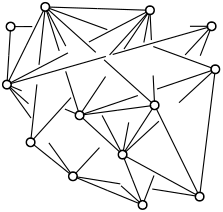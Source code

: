 <?xml version="1.0"?>
<!DOCTYPE ipe SYSTEM "ipe.dtd">
<ipe version="70206" creator="Ipe 7.2.7">
<info created="D:20120605161750" modified="D:20180304223819"/>
<ipestyle name="basic">
<symbol name="arrow/arc(spx)">
<path stroke="sym-stroke" fill="sym-stroke" pen="sym-pen">
0 0 m
-1 0.333 l
-1 -0.333 l
h
</path>
</symbol>
<symbol name="arrow/farc(spx)">
<path stroke="sym-stroke" fill="white" pen="sym-pen">
0 0 m
-1 0.333 l
-1 -0.333 l
h
</path>
</symbol>
<symbol name="mark/circle(sx)" transformations="translations">
<path fill="sym-stroke">
0.6 0 0 0.6 0 0 e
0.4 0 0 0.4 0 0 e
</path>
</symbol>
<symbol name="mark/disk(sx)" transformations="translations">
<path fill="sym-stroke">
0.6 0 0 0.6 0 0 e
</path>
</symbol>
<symbol name="mark/fdisk(sfx)" transformations="translations">
<group>
<path fill="sym-stroke" fillrule="eofill">
0.6 0 0 0.6 0 0 e
0.4 0 0 0.4 0 0 e
</path>
<path fill="sym-fill">
0.4 0 0 0.4 0 0 e
</path>
</group>
</symbol>
<symbol name="mark/box(sx)" transformations="translations">
<path fill="sym-stroke" fillrule="eofill">
-0.6 -0.6 m
0.6 -0.6 l
0.6 0.6 l
-0.6 0.6 l
h
-0.4 -0.4 m
0.4 -0.4 l
0.4 0.4 l
-0.4 0.4 l
h
</path>
</symbol>
<symbol name="mark/square(sx)" transformations="translations">
<path fill="sym-stroke">
-0.6 -0.6 m
0.6 -0.6 l
0.6 0.6 l
-0.6 0.6 l
h
</path>
</symbol>
<symbol name="mark/fsquare(sfx)" transformations="translations">
<group>
<path fill="sym-stroke" fillrule="eofill">
-0.6 -0.6 m
0.6 -0.6 l
0.6 0.6 l
-0.6 0.6 l
h
-0.4 -0.4 m
0.4 -0.4 l
0.4 0.4 l
-0.4 0.4 l
h
</path>
<path fill="sym-fill">
-0.4 -0.4 m
0.4 -0.4 l
0.4 0.4 l
-0.4 0.4 l
h
</path>
</group>
</symbol>
<symbol name="mark/cross(sx)" transformations="translations">
<group>
<path fill="sym-stroke">
-0.43 -0.57 m
0.57 0.43 l
0.43 0.57 l
-0.57 -0.43 l
h
</path>
<path fill="sym-stroke">
-0.43 0.57 m
0.57 -0.43 l
0.43 -0.57 l
-0.57 0.43 l
h
</path>
</group>
</symbol>
<symbol name="arrow/fnormal(spx)">
<path stroke="sym-stroke" fill="white" pen="sym-pen">
0 0 m
-1 0.333 l
-1 -0.333 l
h
</path>
</symbol>
<symbol name="arrow/pointed(spx)">
<path stroke="sym-stroke" fill="sym-stroke" pen="sym-pen">
0 0 m
-1 0.333 l
-0.8 0 l
-1 -0.333 l
h
</path>
</symbol>
<symbol name="arrow/fpointed(spx)">
<path stroke="sym-stroke" fill="white" pen="sym-pen">
0 0 m
-1 0.333 l
-0.8 0 l
-1 -0.333 l
h
</path>
</symbol>
<symbol name="arrow/linear(spx)">
<path stroke="sym-stroke" pen="sym-pen">
-1 0.333 m
0 0 l
-1 -0.333 l
</path>
</symbol>
<symbol name="arrow/fdouble(spx)">
<path stroke="sym-stroke" fill="white" pen="sym-pen">
0 0 m
-1 0.333 l
-1 -0.333 l
h
-1 0 m
-2 0.333 l
-2 -0.333 l
h
</path>
</symbol>
<symbol name="arrow/double(spx)">
<path stroke="sym-stroke" fill="sym-stroke" pen="sym-pen">
0 0 m
-1 0.333 l
-1 -0.333 l
h
-1 0 m
-2 0.333 l
-2 -0.333 l
h
</path>
</symbol>
<pen name="heavier" value="0.8"/>
<pen name="fat" value="1.2"/>
<pen name="ultrafat" value="2"/>
<symbolsize name="large" value="5"/>
<symbolsize name="small" value="2"/>
<symbolsize name="tiny" value="1.1"/>
<arrowsize name="large" value="10"/>
<arrowsize name="small" value="5"/>
<arrowsize name="tiny" value="3"/>
<color name="red" value="1 0 0"/>
<color name="green" value="0 1 0"/>
<color name="blue" value="0 0 1"/>
<color name="yellow" value="1 1 0"/>
<color name="orange" value="1 0.647 0"/>
<color name="gold" value="1 0.843 0"/>
<color name="purple" value="0.627 0.125 0.941"/>
<color name="gray" value="0.745"/>
<color name="brown" value="0.647 0.165 0.165"/>
<color name="navy" value="0 0 0.502"/>
<color name="pink" value="1 0.753 0.796"/>
<color name="seagreen" value="0.18 0.545 0.341"/>
<color name="turquoise" value="0.251 0.878 0.816"/>
<color name="violet" value="0.933 0.51 0.933"/>
<color name="darkblue" value="0 0 0.545"/>
<color name="darkcyan" value="0 0.545 0.545"/>
<color name="darkgray" value="0.663"/>
<color name="darkgreen" value="0 0.392 0"/>
<color name="darkmagenta" value="0.545 0 0.545"/>
<color name="darkorange" value="1 0.549 0"/>
<color name="darkred" value="0.545 0 0"/>
<color name="lightblue" value="0.678 0.847 0.902"/>
<color name="lightcyan" value="0.878 1 1"/>
<color name="lightgray" value="0.827"/>
<color name="lightgreen" value="0.565 0.933 0.565"/>
<color name="lightyellow" value="1 1 0.878"/>
<dashstyle name="dashed" value="[4] 0"/>
<dashstyle name="dotted" value="[1 3] 0"/>
<dashstyle name="dash dotted" value="[4 2 1 2] 0"/>
<dashstyle name="dash dot dotted" value="[4 2 1 2 1 2] 0"/>
<textsize name="large" value="\large"/>
<textsize name="Large" value="\Large"/>
<textsize name="LARGE" value="\LARGE"/>
<textsize name="huge" value="\huge"/>
<textsize name="Huge" value="\Huge"/>
<textsize name="small" value="\small"/>
<textsize name="footnote" value="\footnotesize"/>
<textsize name="tiny" value="\tiny"/>
<textstyle name="center" begin="\begin{center}" end="\end{center}"/>
<textstyle name="itemize" begin="\begin{itemize}" end="\end{itemize}"/>
<textstyle name="item" begin="\begin{itemize}\item{}" end="\end{itemize}"/>
<gridsize name="4 pts" value="4"/>
<gridsize name="8 pts (~3 mm)" value="8"/>
<gridsize name="16 pts (~6 mm)" value="16"/>
<gridsize name="32 pts (~12 mm)" value="32"/>
<gridsize name="10 pts (~3.5 mm)" value="10"/>
<gridsize name="20 pts (~7 mm)" value="20"/>
<gridsize name="14 pts (~5 mm)" value="14"/>
<gridsize name="28 pts (~10 mm)" value="28"/>
<gridsize name="56 pts (~20 mm)" value="56"/>
<anglesize name="90 deg" value="90"/>
<anglesize name="60 deg" value="60"/>
<anglesize name="45 deg" value="45"/>
<anglesize name="30 deg" value="30"/>
<anglesize name="22.5 deg" value="22.5"/>
<tiling name="falling" angle="-60" step="4" width="1"/>
<tiling name="rising" angle="30" step="4" width="1"/>
</ipestyle>
<page>
<layer name="alpha"/>
<view layers="alpha" active="alpha"/>
<path layer="alpha" matrix="1.2 0 0 1.2 -9.77 -12.5" stroke="black">
29.1 92.2 m
44.8 91.7 l
</path>
<path matrix="1.2 0 0 1.2 -9.77 -12.5" stroke="black">
44.8 91.7 m
60.5 91.2 l
</path>
<path matrix="1.2 0 0 1.2 -9.77 -12.5" stroke="black">
18.7 86.3 m
25.1941 86.3108 l
</path>
<path matrix="1.2 0 0 1.2 -9.77 -12.5" stroke="black">
72.5059 86.3892 m
79 86.4 l
</path>
<path matrix="1.2 0 0 1.2 -9.77 -12.5" stroke="black">
61.9 62.7 m
57.1 55.3 l
</path>
<path matrix="1.2 0 0 1.2 -9.77 -12.5" stroke="black">
57.1 55.3 m
52.3 47.9 l
</path>
<path matrix="1.2 0 0 1.2 -9.77 -12.5" stroke="black">
52.3 47.9 m
45.85 53.8 l
</path>
<path matrix="1.2 0 0 1.2 -9.77 -12.5" stroke="black">
45.85 53.8 m
39.4 59.7 l
</path>
<path matrix="1.2 0 0 1.2 -9.77 -12.5" stroke="black">
39.4 59.7 m
50.65 61.2 l
</path>
<path matrix="1.2 0 0 1.2 -9.77 -12.5" stroke="black">
50.65 61.2 m
61.9 62.7 l
</path>
<path matrix="1.2 0 0 1.2 -9.77 -12.5" stroke="black">
56.8766 65.6257 m
39.4 59.7 l
</path>
<path matrix="1.2 0 0 1.2 -9.77 -12.5" stroke="black">
24.7 51.6 m
31.05 46.5 l
</path>
<path matrix="1.2 0 0 1.2 -9.77 -12.5" stroke="black">
31.05 46.5 m
37.4 41.4 l
</path>
<path matrix="1.2 0 0 1.2 -9.77 -12.5" stroke="black">
37.4 41.4 m
47.85 37.1 l
</path>
<path matrix="1.2 0 0 1.2 -9.77 -12.5" stroke="black">
47.85 37.1 m
58.3 32.8 l
</path>
<path matrix="1.2 0 0 1.2 -9.77 -12.5" stroke="black">
75.4 35.3 m
77.75 54.4 l
</path>
<path matrix="1.2 0 0 1.2 -9.77 -12.5" stroke="black">
75.4 35.3 m
63.85 41.6 l
</path>
<path matrix="1.2 0 0 1.2 -9.77 -12.5" stroke="black">
63.85 41.6 m
52.3 47.9 l
</path>
<path matrix="1.2 0 0 1.2 -9.77 -12.5" stroke="black">
58.3 32.8 m
55.3 40.35 l
</path>
<path matrix="1.2 0 0 1.2 -9.77 -12.5" stroke="black">
55.3 40.35 m
52.3 47.9 l
</path>
<path matrix="1.2 0 0 1.2 -9.77 -12.5" stroke="black">
29.1 92.2 m
23.35 80.55 l
</path>
<path matrix="1.2 0 0 1.2 -9.77 -12.5" stroke="black">
23.35 80.55 m
17.6 68.9 l
</path>
<path matrix="1.2 0 0 1.2 -9.77 -12.5" stroke="black">
29.1 92.2 m
47.7015 85.3795 l
</path>
<path matrix="1.2 0 0 1.2 -9.77 -12.5" stroke="black">
61.9 62.7 m
46.7485 76.3272 l
</path>
<path matrix="1.2 0 0 1.2 -9.77 -12.5" stroke="black">
44.2515 78.5728 m
29.1 92.2 l
</path>
<path matrix="1.2 0 0 1.2 -9.77 -12.5" stroke="black">
52.3 47.9 m
46.1456 59.6517 l
</path>
<path matrix="1.2 0 0 1.2 -9.77 -12.5" stroke="black">
35.2544 80.4483 m
29.1 92.2 l
</path>
<path matrix="1.2 0 0 1.2 -9.77 -12.5" stroke="black">
39.4 59.7 m
35.222 72.8832 l
</path>
<path matrix="1.2 0 0 1.2 -9.77 -12.5" stroke="black">
33.278 79.0168 m
29.1 92.2 l
</path>
<path matrix="1.2 0 0 1.2 -9.77 -12.5" stroke="black">
60.5 91.2 m
60.9389 82.2651 l
</path>
<path matrix="1.2 0 0 1.2 -9.77 -12.5" stroke="black">
61.4611 71.6349 m
61.9 62.7 l
</path>
<path matrix="1.2 0 0 1.2 -9.77 -12.5" stroke="black">
60.5 91.2 m
58.6697 81.535 l
</path>
<path matrix="1.2 0 0 1.2 -9.77 -12.5" stroke="black">
54.1303 57.565 m
52.3 47.9 l
</path>
<path matrix="1.2 0 0 1.2 -9.77 -12.5" stroke="black">
60.5 91.2 m
52.7172 79.5812 l
</path>
<path matrix="1.2 0 0 1.2 -9.77 -12.5" stroke="black">
47.1828 71.3188 m
39.4 59.7 l
</path>
<path matrix="1.2 0 0 1.2 -9.77 -12.5" stroke="black">
60.5 91.2 m
48.3855 77.7996 l
</path>
<path matrix="1.2 0 0 1.2 -9.77 -12.5" stroke="black">
36.8145 65.0004 m
24.7 51.6 l
</path>
<path matrix="1.2 0 0 1.2 -9.77 -12.5" stroke="black">
60.5 91.2 m
42.1928 81.6837 l
</path>
<path matrix="1.2 0 0 1.2 -9.77 -12.5" stroke="black">
35.9072 78.4163 m
17.6 68.9 l
</path>
<path matrix="1.2 0 0 1.2 -9.77 -12.5" stroke="black">
18.7 86.3 m
18.15 77.6 l
</path>
<path matrix="1.2 0 0 1.2 -9.77 -12.5" stroke="black">
18.15 77.6 m
17.6 68.9 l
</path>
<path matrix="1.2 0 0 1.2 -9.77 -12.5" stroke="black">
79 86.4 m
49.3287 77.9432 l
</path>
<path matrix="1.2 0 0 1.2 -9.77 -12.5" stroke="black">
47.2713 77.3568 m
17.6 68.9 l
</path>
<path matrix="1.2 0 0 1.2 -9.77 -12.5" stroke="black">
79 86.4 m
71.0509 77.8012 l
</path>
<path matrix="1.2 0 0 1.2 -9.77 -12.5" stroke="black">
45.3491 49.9988 m
37.4 41.4 l
</path>
<path matrix="1.2 0 0 1.2 -9.77 -12.5" stroke="black">
79 86.4 m
75.5874 77.5635 l
</path>
<path matrix="1.2 0 0 1.2 -9.77 -12.5" stroke="black">
61.7126 41.6365 m
58.3 32.8 l
</path>
<path matrix="1.2 0 0 1.2 -9.77 -12.5" stroke="black">
17.6 68.9 m
22.0186 67.0353 l
</path>
<path matrix="1.2 0 0 1.2 -9.77 -12.5" stroke="black">
34.9814 61.5647 m
39.4 59.7 l
</path>
<path matrix="1.2 0 0 1.2 -9.77 -12.5" stroke="black">
17.6 68.9 m
24.0719 63.1596 l
</path>
<path matrix="1.2 0 0 1.2 -9.77 -12.5" stroke="black">
51.8281 38.5404 m
58.3 32.8 l
</path>
<path matrix="1.2 0 0 1.2 -9.77 -12.5" stroke="black">
17.6 68.9 m
24.8164 58.8772 l
</path>
<path matrix="1.2 0 0 1.2 -9.77 -12.5" stroke="black">
30.1836 51.4228 m
37.4 41.4 l
</path>
<path matrix="1.2 0 0 1.2 -9.77 -12.5" stroke="black">
24.7 51.6 m
26.5816 68.9621 l
</path>
<path matrix="1.2 0 0 1.2 -9.77 -12.5" stroke="black">
27.2184 74.8379 m
29.1 92.2 l
</path>
<path matrix="1.2 0 0 1.2 -9.77 -12.5" stroke="black">
63.1843 57.9229 m
52.3 47.9 l
</path>
<path matrix="1.2 0 0 1.2 -9.77 -12.5" stroke="black">
61.9 62.7 m
68.65 49 l
</path>
<path matrix="1.2 0 0 1.2 -9.77 -12.5" stroke="black">
68.65 49 m
75.4 35.3 l
</path>
<path matrix="1.2 0 0 1.2 -9.77 -12.5" stroke="black">
37.4 41.4 m
51.6053 39.1197 l
</path>
<path matrix="1.2 0 0 1.2 -9.77 -12.5" stroke="black">
61.1947 37.5803 m
75.4 35.3 l
</path>
<use matrix="1.2 0 0 1.2 -9.77 -12.5" name="mark/fdisk(sfx)" pos="17.6 68.9" size="normal" stroke="black"/>
<use matrix="1.2 0 0 1.2 -9.77 -12.5" name="mark/fdisk(sfx)" pos="24.7 51.6" size="normal" stroke="black"/>
<use matrix="1.2 0 0 1.2 -9.77 -12.5" name="mark/fdisk(sfx)" pos="37.4 41.4" size="normal" stroke="black"/>
<use matrix="1.2 0 0 1.2 -9.77 -12.5" name="mark/fdisk(sfx)" pos="61.9 62.7" size="normal" stroke="black"/>
<use matrix="1.2 0 0 1.2 -9.77 -12.5" name="mark/fdisk(sfx)" pos="52.3 47.9" size="normal" stroke="black"/>
<use matrix="1.2 0 0 1.2 -9.77 -12.5" name="mark/fdisk(sfx)" pos="75.4 35.3" size="normal" stroke="black"/>
<use matrix="1.2 0 0 1.2 -9.77 -12.5" name="mark/fdisk(sfx)" pos="58.3 32.8" size="normal" stroke="black"/>
<use matrix="1.2 0 0 1.2 -9.77 -12.5" name="mark/fdisk(sfx)" pos="39.4 59.7" size="normal" stroke="black"/>
<use matrix="1.2 0 0 1.2 -9.77 -12.5" name="mark/fdisk(sfx)" pos="79 86.4" size="normal" stroke="black"/>
<use matrix="1.2 0 0 1.2 -9.77 -12.5" name="mark/fdisk(sfx)" pos="18.7 86.3" size="normal" stroke="black"/>
<use matrix="1.2 0 0 1.2 -9.77 -12.5" name="mark/fdisk(sfx)" pos="29.1 92.2" size="normal" stroke="black"/>
<use matrix="1.2 0 0 1.2 -9.77 -12.5" name="mark/fdisk(sfx)" pos="60.5 91.2" size="normal" stroke="black"/>
<path matrix="1.2 0 0 1.2 -9.77 -12.5" stroke="black">
80.1 73.5 m
62.6234 67.5743 l
</path>
<path matrix="1.2 0 0 1.2 -9.77 -12.5" stroke="black">
77.75 54.4 m
80.1 73.5 l
</path>
<path matrix="1.2 0 0 1.2 -9.77 -12.5" stroke="black">
61.4985 80.3205 m
80.1 73.5 l
</path>
<path matrix="1.2 0 0 1.2 -9.77 -12.5" stroke="black">
80.1 73.5 m
69.2157 63.4771 l
</path>
<use matrix="1.2 0 0 1.2 -9.77 -12.5" name="mark/fdisk(sfx)" pos="80.1 73.5" size="normal" stroke="black"/>
</page>
</ipe>
